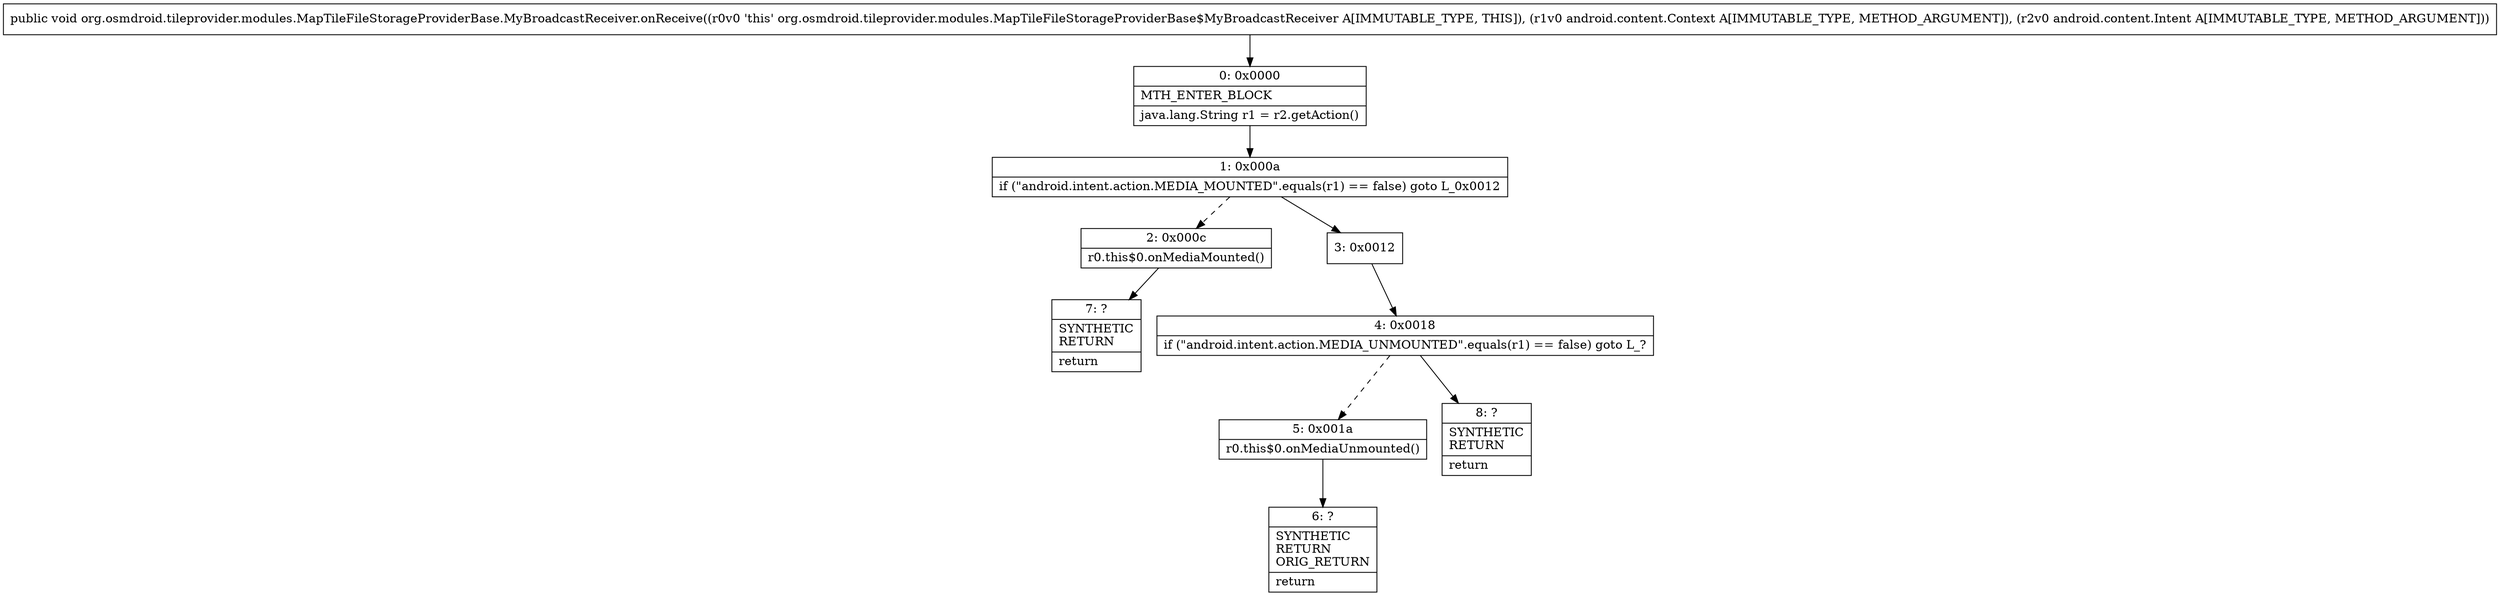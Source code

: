 digraph "CFG fororg.osmdroid.tileprovider.modules.MapTileFileStorageProviderBase.MyBroadcastReceiver.onReceive(Landroid\/content\/Context;Landroid\/content\/Intent;)V" {
Node_0 [shape=record,label="{0\:\ 0x0000|MTH_ENTER_BLOCK\l|java.lang.String r1 = r2.getAction()\l}"];
Node_1 [shape=record,label="{1\:\ 0x000a|if (\"android.intent.action.MEDIA_MOUNTED\".equals(r1) == false) goto L_0x0012\l}"];
Node_2 [shape=record,label="{2\:\ 0x000c|r0.this$0.onMediaMounted()\l}"];
Node_3 [shape=record,label="{3\:\ 0x0012}"];
Node_4 [shape=record,label="{4\:\ 0x0018|if (\"android.intent.action.MEDIA_UNMOUNTED\".equals(r1) == false) goto L_?\l}"];
Node_5 [shape=record,label="{5\:\ 0x001a|r0.this$0.onMediaUnmounted()\l}"];
Node_6 [shape=record,label="{6\:\ ?|SYNTHETIC\lRETURN\lORIG_RETURN\l|return\l}"];
Node_7 [shape=record,label="{7\:\ ?|SYNTHETIC\lRETURN\l|return\l}"];
Node_8 [shape=record,label="{8\:\ ?|SYNTHETIC\lRETURN\l|return\l}"];
MethodNode[shape=record,label="{public void org.osmdroid.tileprovider.modules.MapTileFileStorageProviderBase.MyBroadcastReceiver.onReceive((r0v0 'this' org.osmdroid.tileprovider.modules.MapTileFileStorageProviderBase$MyBroadcastReceiver A[IMMUTABLE_TYPE, THIS]), (r1v0 android.content.Context A[IMMUTABLE_TYPE, METHOD_ARGUMENT]), (r2v0 android.content.Intent A[IMMUTABLE_TYPE, METHOD_ARGUMENT])) }"];
MethodNode -> Node_0;
Node_0 -> Node_1;
Node_1 -> Node_2[style=dashed];
Node_1 -> Node_3;
Node_2 -> Node_7;
Node_3 -> Node_4;
Node_4 -> Node_5[style=dashed];
Node_4 -> Node_8;
Node_5 -> Node_6;
}

